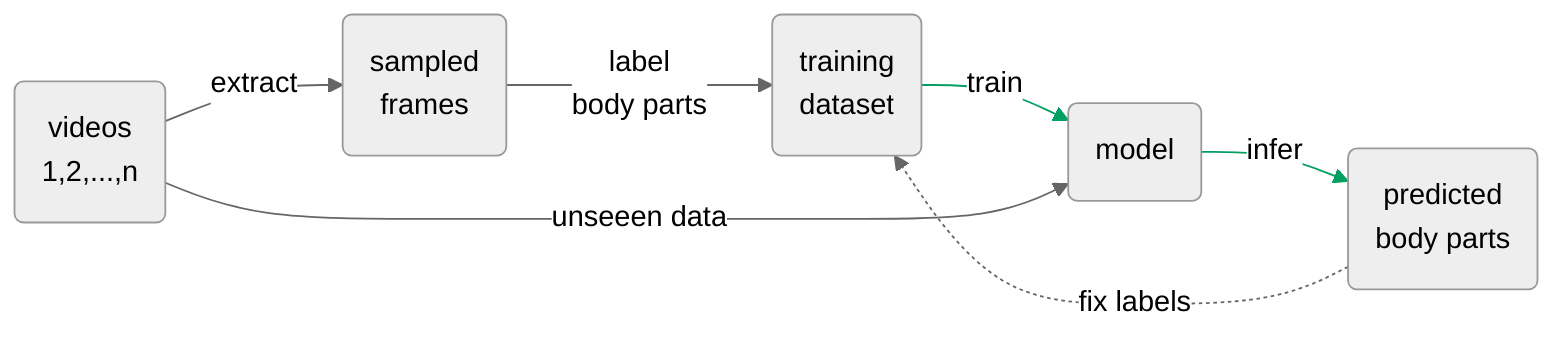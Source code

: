%%{init: {"theme": "neutral", "fontFamily": "arial", "curve": "linear"} }%%

flowchart LR
    classDef emphasis fill:#03A062;

    videos("videos\n 1,2,...,n")
    videos -->|extract| frames("sampled\n frames")
    frames -->|label\n body parts| labels("training\n dataset")
    labels -->|train| model
    model("model") -->|infer| predictions("predicted\n body parts")
    predictions -.->|fix labels| labels
    videos -->|unseeen data| model


    linkStyle 2 stroke:#03A062, color:;
    linkStyle 3 stroke:#03A062, color:;
